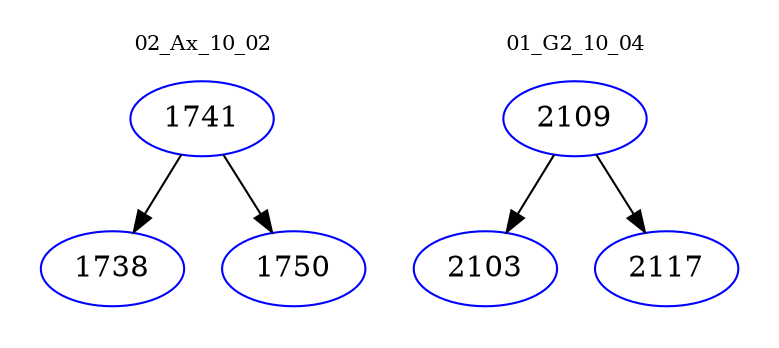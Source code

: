 digraph{
subgraph cluster_0 {
color = white
label = "02_Ax_10_02";
fontsize=10;
T0_1741 [label="1741", color="blue"]
T0_1741 -> T0_1738 [color="black"]
T0_1738 [label="1738", color="blue"]
T0_1741 -> T0_1750 [color="black"]
T0_1750 [label="1750", color="blue"]
}
subgraph cluster_1 {
color = white
label = "01_G2_10_04";
fontsize=10;
T1_2109 [label="2109", color="blue"]
T1_2109 -> T1_2103 [color="black"]
T1_2103 [label="2103", color="blue"]
T1_2109 -> T1_2117 [color="black"]
T1_2117 [label="2117", color="blue"]
}
}

